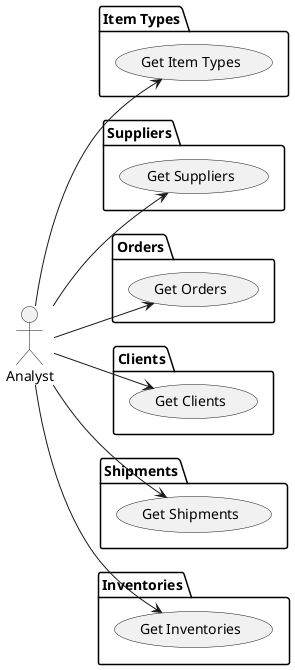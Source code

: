 @startuml Analyst Part2
left to right direction
actor Analyst as analyst_key

package "Item Types" {
  usecase "Get Item Types" as UC_ItemTypes_Get
}

package "Suppliers" {
  usecase "Get Suppliers" as UC_Suppliers_Get
}

package "Orders" {
  usecase "Get Orders" as UC_Orders_Get
}

package "Clients" {
  usecase "Get Clients" as UC_Clients_Get
}

package "Shipments" {
  usecase "Get Shipments" as UC_Shipments_Get
}

package "Inventories" {
  usecase "Get Inventories" as UC_Inventories_Get
}

analyst_key --> UC_ItemTypes_Get
analyst_key --> UC_Suppliers_Get
analyst_key --> UC_Orders_Get
analyst_key --> UC_Clients_Get
analyst_key --> UC_Shipments_Get
analyst_key --> UC_Inventories_Get
@enduml
